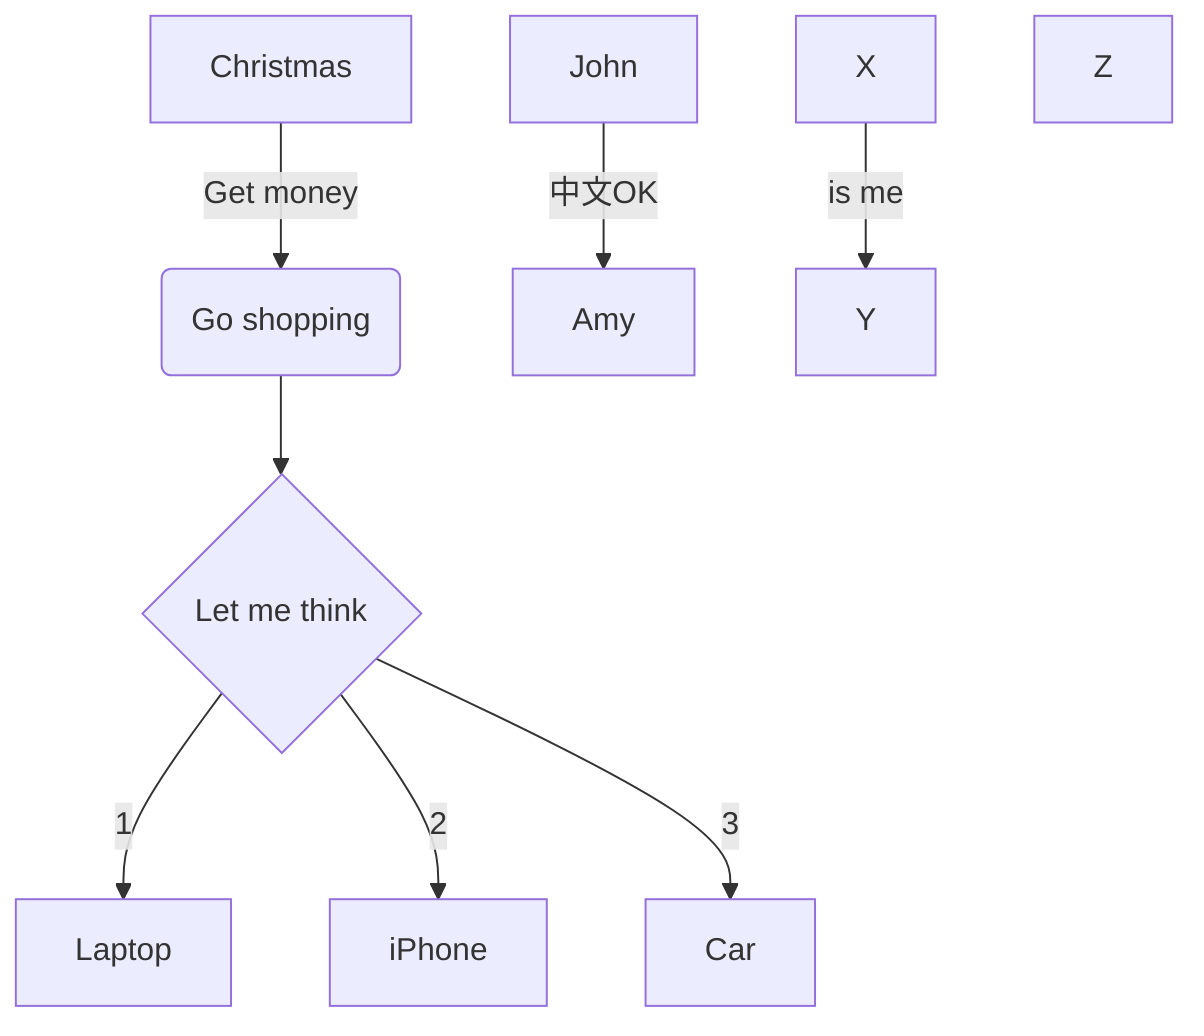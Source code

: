 graph TB
	A[Christmas] -->|Get money| B(Go shopping)
	B --> C{Let me think}
	C -->|1| D[Laptop]
	C -->|2| E[iPhone]
	C -->|3| F[Car]

    John[John] -->|中文OK| Amy[Amy]

	X -- is me --> Y

	Z